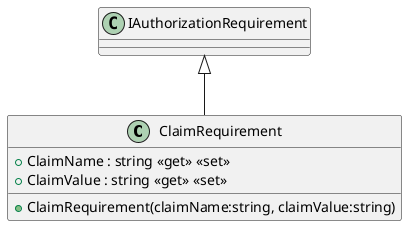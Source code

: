 @startuml
class ClaimRequirement {
    + ClaimRequirement(claimName:string, claimValue:string)
    + ClaimName : string <<get>> <<set>>
    + ClaimValue : string <<get>> <<set>>
}
IAuthorizationRequirement <|-- ClaimRequirement
@enduml
